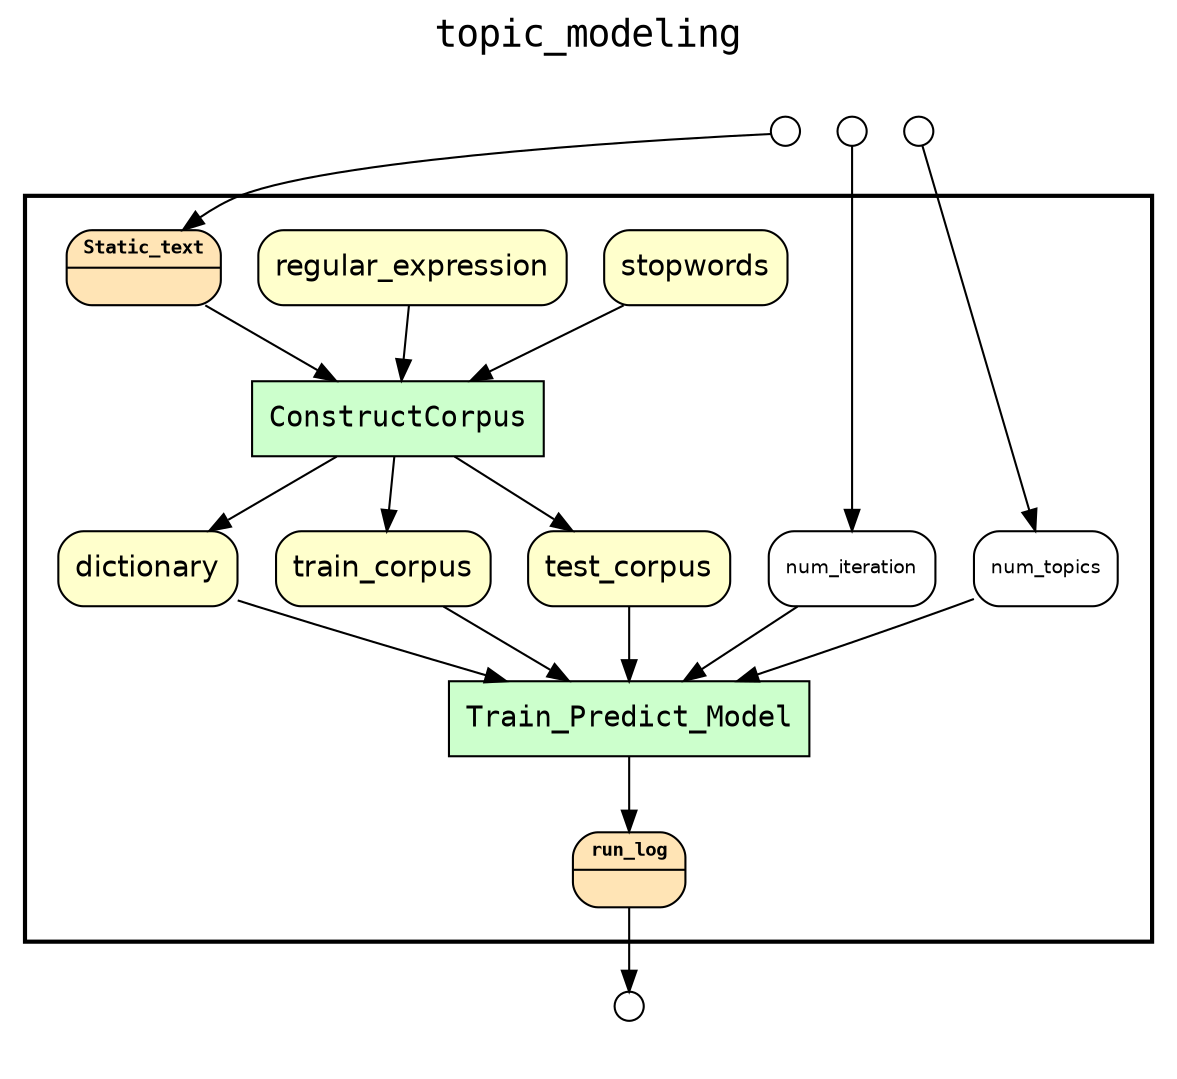 
digraph yw_data_view {
rankdir=TB
fontname=Courier; fontsize=18; labelloc=t
label="topic_modeling"
subgraph cluster_workflow { label=""; color=black; penwidth=2
subgraph cluster_workflow_inner { label=""; color=white
node[shape=box style="filled" fillcolor="#CCFFCC" peripheries=1 fontname=Courier]
ConstructCorpus
Train_Predict_Model
node[shape=box style="filled" fillcolor="#CCFFCC" peripheries=1 fontname=Courier]
ConstructCorpus
Train_Predict_Model
node[shape=box style="rounded,filled" fillcolor="#FFFFCC" peripheries=1 fontname=Helvetica]
stopwords
regular_expression
dictionary
train_corpus
test_corpus
node[shape=box style="rounded,filled" fillcolor="#FFE4B5" peripheries=1 fontname="Courier-Bold" fontsize=9]
Static_text[shape=record rankdir=LR label="{<f0> Static_text |<f1>}"]
node[shape=box style="rounded,filled" fillcolor="#FFE4B5" peripheries=1 fontname="Courier-Bold" fontsize=9]
run_log[shape=record rankdir=LR label="{<f0> run_log |<f1>}"]
node[shape=box style="rounded,filled" fillcolor="#FFFFFF" peripheries=1 fontname=Helvetica]
num_iteration
num_topics
}}
subgraph cluster_inflows { label=""; color=white; penwidth=2
subgraph cluster_inflows_inner { label=""; color=white
node[shape=circle fillcolor="#FFFFFF" peripheries=1 width=0.2]
Static_text_inflow [label=""]
num_iteration_inflow [label=""]
num_topics_inflow [label=""]
}}
subgraph cluster_outflows { label=""; color=white; penwidth=2
subgraph cluster_outflows_inner { label=""; color=white
node[shape=circle fillcolor="#FFFFFF" peripheries=1 width=0.2]
run_log_outflow [label=""]
}}
num_topics -> Train_Predict_Model
num_iteration -> Train_Predict_Model
test_corpus -> Train_Predict_Model
train_corpus -> Train_Predict_Model
dictionary -> Train_Predict_Model
regular_expression -> ConstructCorpus
stopwords -> ConstructCorpus
Static_text -> ConstructCorpus
ConstructCorpus -> dictionary
ConstructCorpus -> train_corpus
ConstructCorpus -> test_corpus
Train_Predict_Model -> run_log
Static_text_inflow -> Static_text
num_iteration_inflow -> num_iteration
num_topics_inflow -> num_topics
run_log -> run_log_outflow
}

